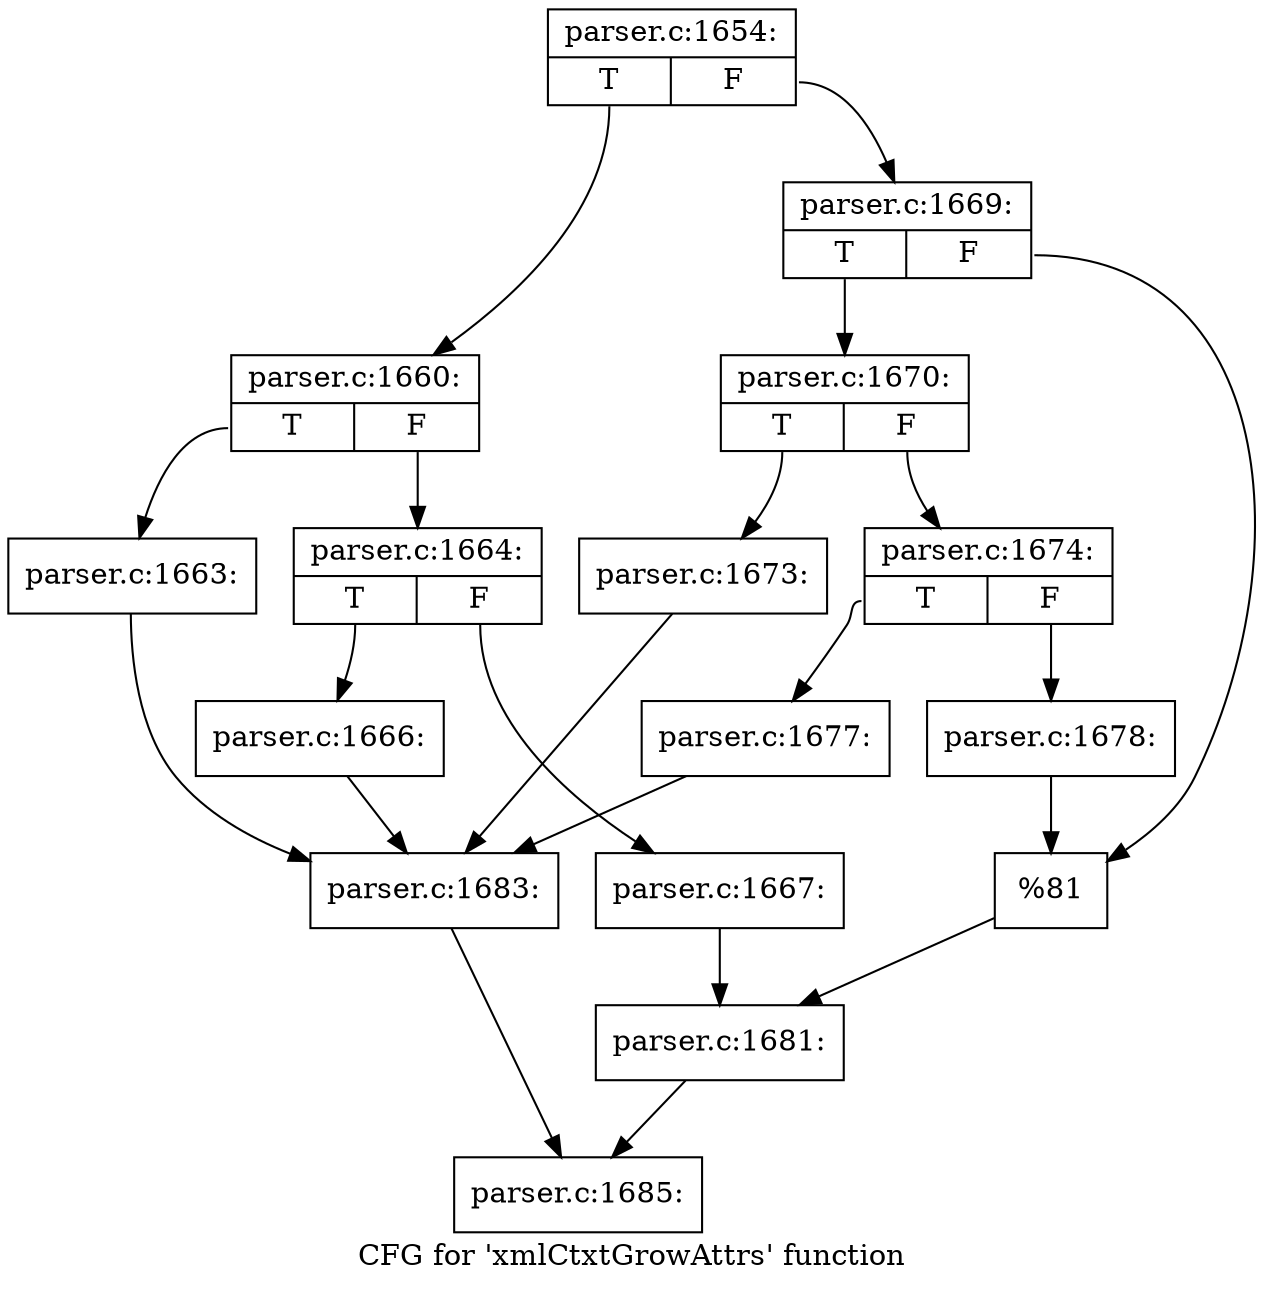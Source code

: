 digraph "CFG for 'xmlCtxtGrowAttrs' function" {
	label="CFG for 'xmlCtxtGrowAttrs' function";

	Node0x627f6e0 [shape=record,label="{parser.c:1654:|{<s0>T|<s1>F}}"];
	Node0x627f6e0:s0 -> Node0x6281460;
	Node0x627f6e0:s1 -> Node0x6281500;
	Node0x6281460 [shape=record,label="{parser.c:1660:|{<s0>T|<s1>F}}"];
	Node0x6281460:s0 -> Node0x6281f00;
	Node0x6281460:s1 -> Node0x6281f50;
	Node0x6281f00 [shape=record,label="{parser.c:1663:}"];
	Node0x6281f00 -> Node0x6282140;
	Node0x6281f50 [shape=record,label="{parser.c:1664:|{<s0>T|<s1>F}}"];
	Node0x6281f50:s0 -> Node0x6283380;
	Node0x6281f50:s1 -> Node0x62833d0;
	Node0x6283380 [shape=record,label="{parser.c:1666:}"];
	Node0x6283380 -> Node0x6282140;
	Node0x62833d0 [shape=record,label="{parser.c:1667:}"];
	Node0x62833d0 -> Node0x62814b0;
	Node0x6281500 [shape=record,label="{parser.c:1669:|{<s0>T|<s1>F}}"];
	Node0x6281500:s0 -> Node0x6283d80;
	Node0x6281500:s1 -> Node0x6283dd0;
	Node0x6283d80 [shape=record,label="{parser.c:1670:|{<s0>T|<s1>F}}"];
	Node0x6283d80:s0 -> Node0x6284dc0;
	Node0x6283d80:s1 -> Node0x6284e10;
	Node0x6284dc0 [shape=record,label="{parser.c:1673:}"];
	Node0x6284dc0 -> Node0x6282140;
	Node0x6284e10 [shape=record,label="{parser.c:1674:|{<s0>T|<s1>F}}"];
	Node0x6284e10:s0 -> Node0x6285c30;
	Node0x6284e10:s1 -> Node0x6285c80;
	Node0x6285c30 [shape=record,label="{parser.c:1677:}"];
	Node0x6285c30 -> Node0x6282140;
	Node0x6285c80 [shape=record,label="{parser.c:1678:}"];
	Node0x6285c80 -> Node0x6283dd0;
	Node0x6283dd0 [shape=record,label="{%81}"];
	Node0x6283dd0 -> Node0x62814b0;
	Node0x62814b0 [shape=record,label="{parser.c:1681:}"];
	Node0x62814b0 -> Node0x627f7a0;
	Node0x6282140 [shape=record,label="{parser.c:1683:}"];
	Node0x6282140 -> Node0x627f7a0;
	Node0x627f7a0 [shape=record,label="{parser.c:1685:}"];
}
